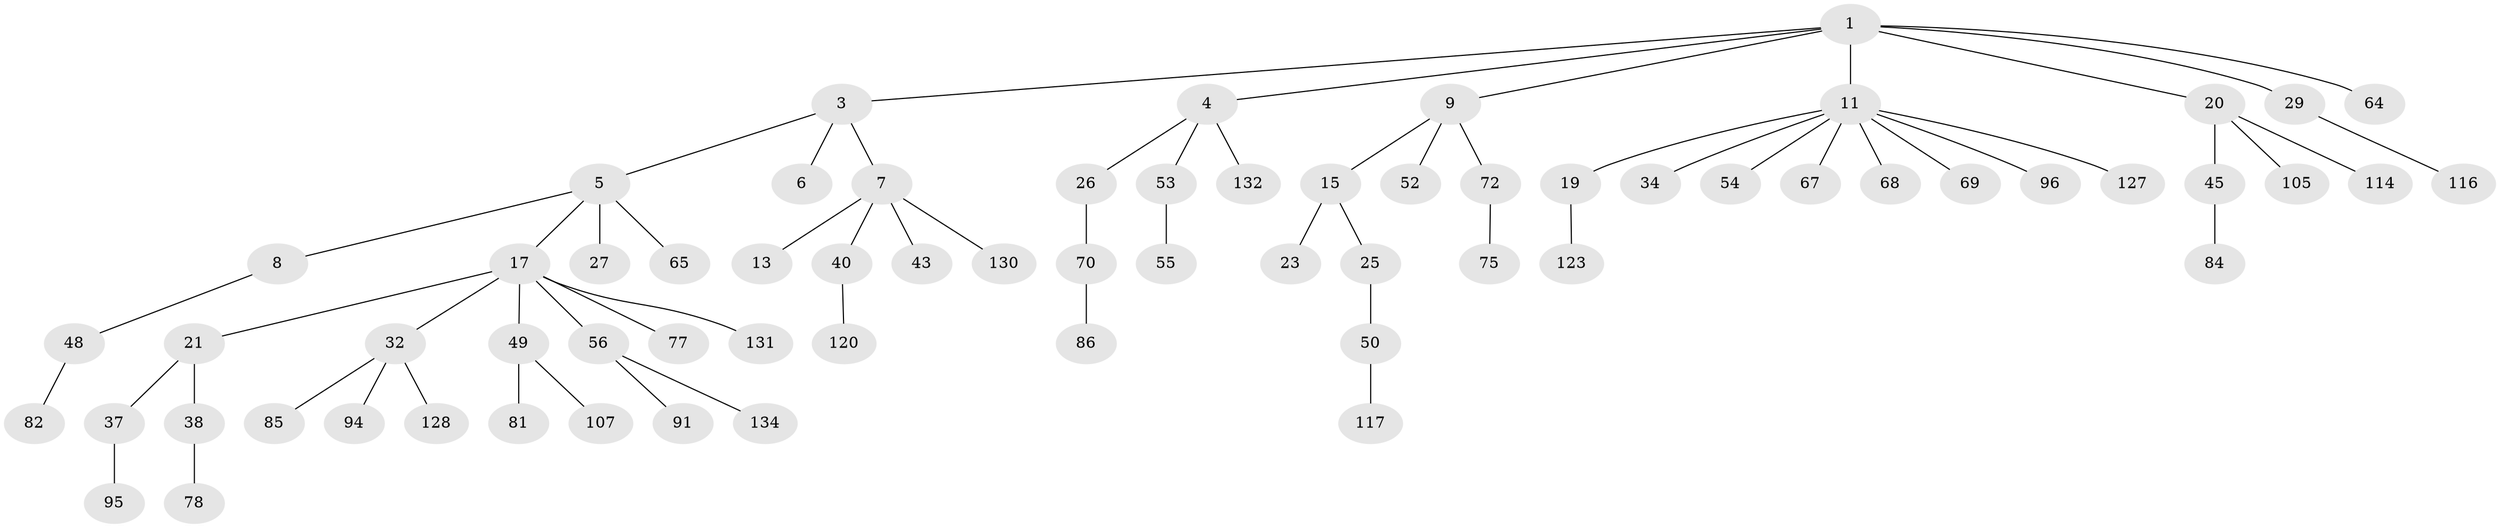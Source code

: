// original degree distribution, {4: 0.05970149253731343, 5: 0.05970149253731343, 3: 0.16417910447761194, 2: 0.23880597014925373, 1: 0.47761194029850745}
// Generated by graph-tools (version 1.1) at 2025/15/03/09/25 04:15:37]
// undirected, 67 vertices, 66 edges
graph export_dot {
graph [start="1"]
  node [color=gray90,style=filled];
  1 [super="+2"];
  3 [super="+90"];
  4 [super="+18+112+101"];
  5 [super="+80+16"];
  6 [super="+83+10"];
  7 [super="+46+30"];
  8;
  9 [super="+133+12"];
  11 [super="+14+62+41+31"];
  13 [super="+44"];
  15 [super="+24"];
  17 [super="+118+28+58"];
  19 [super="+121"];
  20 [super="+36+87+35+79"];
  21;
  23 [super="+110"];
  25 [super="+51"];
  26 [super="+109"];
  27;
  29 [super="+88+92"];
  32 [super="+39+111"];
  34 [super="+126"];
  37 [super="+74"];
  38;
  40 [super="+76+115"];
  43;
  45 [super="+60+59"];
  48;
  49 [super="+71"];
  50 [super="+57"];
  52 [super="+125+103"];
  53;
  54;
  55 [super="+98"];
  56 [super="+66"];
  64;
  65;
  67;
  68;
  69 [super="+113"];
  70;
  72;
  75;
  77;
  78 [super="+119"];
  81;
  82;
  84;
  85;
  86;
  91;
  94 [super="+124"];
  95;
  96;
  105 [super="+122"];
  107;
  114;
  116;
  117;
  120;
  123;
  127;
  128;
  130;
  131;
  132;
  134;
  1 -- 3;
  1 -- 9;
  1 -- 20;
  1 -- 64;
  1 -- 4;
  1 -- 11;
  1 -- 29;
  3 -- 5;
  3 -- 6;
  3 -- 7;
  4 -- 132;
  4 -- 26;
  4 -- 53;
  5 -- 8;
  5 -- 65;
  5 -- 27;
  5 -- 17;
  7 -- 13;
  7 -- 43;
  7 -- 40;
  7 -- 130;
  8 -- 48;
  9 -- 72;
  9 -- 52;
  9 -- 15;
  11 -- 34;
  11 -- 19;
  11 -- 69;
  11 -- 54;
  11 -- 68;
  11 -- 127;
  11 -- 96;
  11 -- 67;
  15 -- 23;
  15 -- 25;
  17 -- 21;
  17 -- 32;
  17 -- 49;
  17 -- 131;
  17 -- 56;
  17 -- 77;
  19 -- 123;
  20 -- 114;
  20 -- 105;
  20 -- 45;
  21 -- 37;
  21 -- 38;
  25 -- 50;
  26 -- 70;
  29 -- 116;
  32 -- 85;
  32 -- 128;
  32 -- 94;
  37 -- 95;
  38 -- 78;
  40 -- 120;
  45 -- 84;
  48 -- 82;
  49 -- 81;
  49 -- 107;
  50 -- 117;
  53 -- 55;
  56 -- 134;
  56 -- 91;
  70 -- 86;
  72 -- 75;
}
